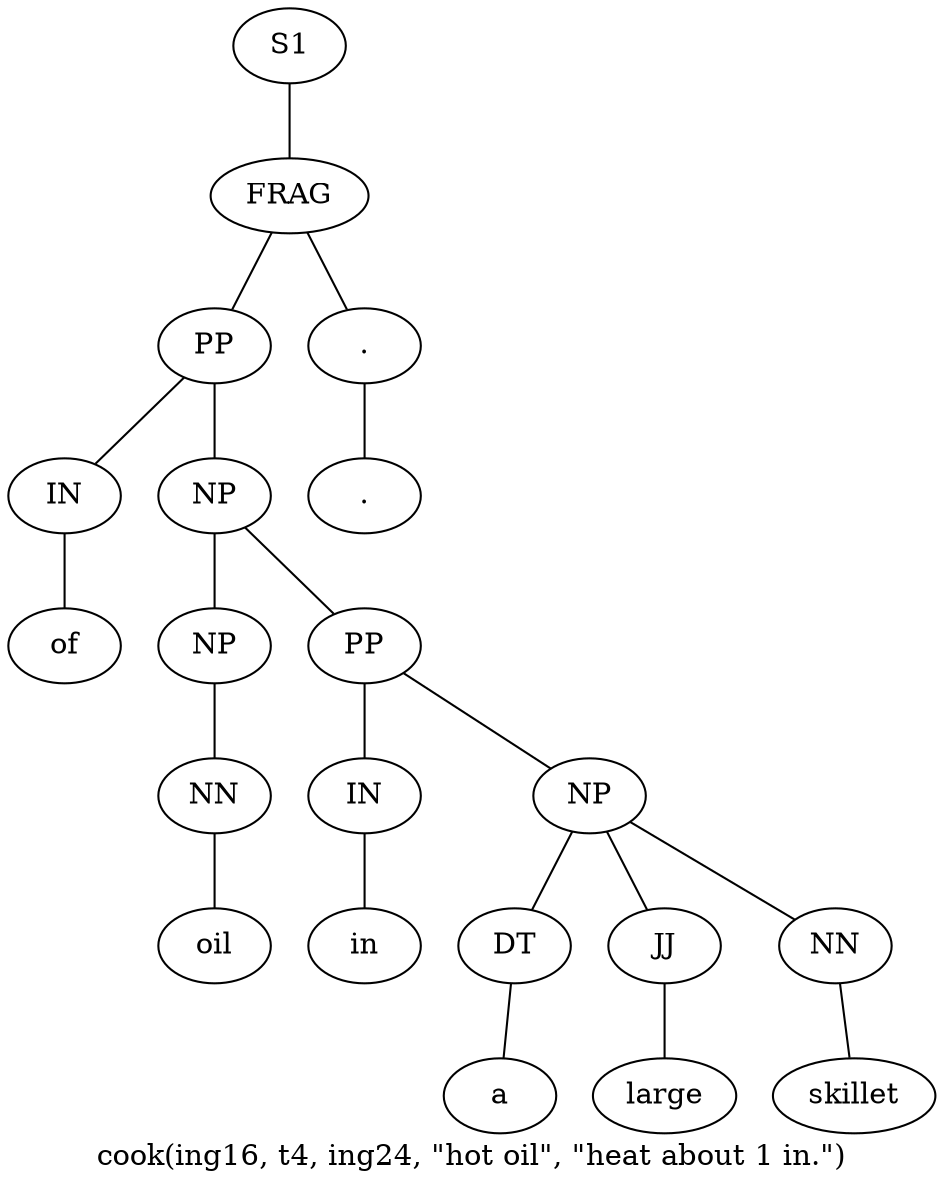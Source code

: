 graph SyntaxGraph {
	label = "cook(ing16, t4, ing24, \"hot oil\", \"heat about 1 in.\")";
	Node0 [label="S1"];
	Node1 [label="FRAG"];
	Node2 [label="PP"];
	Node3 [label="IN"];
	Node4 [label="of"];
	Node5 [label="NP"];
	Node6 [label="NP"];
	Node7 [label="NN"];
	Node8 [label="oil"];
	Node9 [label="PP"];
	Node10 [label="IN"];
	Node11 [label="in"];
	Node12 [label="NP"];
	Node13 [label="DT"];
	Node14 [label="a"];
	Node15 [label="JJ"];
	Node16 [label="large"];
	Node17 [label="NN"];
	Node18 [label="skillet"];
	Node19 [label="."];
	Node20 [label="."];

	Node0 -- Node1;
	Node1 -- Node2;
	Node1 -- Node19;
	Node2 -- Node3;
	Node2 -- Node5;
	Node3 -- Node4;
	Node5 -- Node6;
	Node5 -- Node9;
	Node6 -- Node7;
	Node7 -- Node8;
	Node9 -- Node10;
	Node9 -- Node12;
	Node10 -- Node11;
	Node12 -- Node13;
	Node12 -- Node15;
	Node12 -- Node17;
	Node13 -- Node14;
	Node15 -- Node16;
	Node17 -- Node18;
	Node19 -- Node20;
}